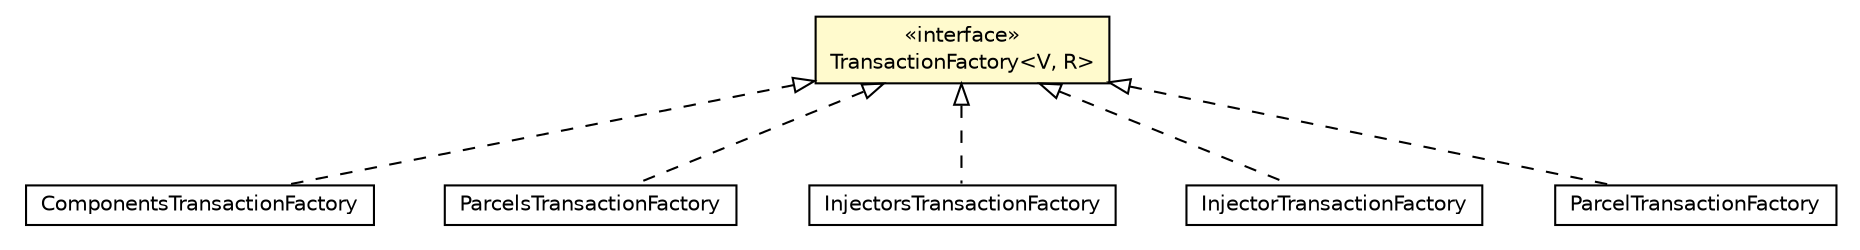 #!/usr/local/bin/dot
#
# Class diagram 
# Generated by UMLGraph version 5.1 (http://www.umlgraph.org/)
#

digraph G {
	edge [fontname="Helvetica",fontsize=10,labelfontname="Helvetica",labelfontsize=10];
	node [fontname="Helvetica",fontsize=10,shape=plaintext];
	nodesep=0.25;
	ranksep=0.5;
	// org.androidtransfuse.processor.ComponentsTransactionFactory
	c95498 [label=<<table title="org.androidtransfuse.processor.ComponentsTransactionFactory" border="0" cellborder="1" cellspacing="0" cellpadding="2" port="p" href="./ComponentsTransactionFactory.html">
		<tr><td><table border="0" cellspacing="0" cellpadding="1">
<tr><td align="center" balign="center"> ComponentsTransactionFactory </td></tr>
		</table></td></tr>
		</table>>, fontname="Helvetica", fontcolor="black", fontsize=10.0];
	// org.androidtransfuse.processor.ParcelsTransactionFactory
	c95507 [label=<<table title="org.androidtransfuse.processor.ParcelsTransactionFactory" border="0" cellborder="1" cellspacing="0" cellpadding="2" port="p" href="./ParcelsTransactionFactory.html">
		<tr><td><table border="0" cellspacing="0" cellpadding="1">
<tr><td align="center" balign="center"> ParcelsTransactionFactory </td></tr>
		</table></td></tr>
		</table>>, fontname="Helvetica", fontcolor="black", fontsize=10.0];
	// org.androidtransfuse.processor.InjectorsTransactionFactory
	c95508 [label=<<table title="org.androidtransfuse.processor.InjectorsTransactionFactory" border="0" cellborder="1" cellspacing="0" cellpadding="2" port="p" href="./InjectorsTransactionFactory.html">
		<tr><td><table border="0" cellspacing="0" cellpadding="1">
<tr><td align="center" balign="center"> InjectorsTransactionFactory </td></tr>
		</table></td></tr>
		</table>>, fontname="Helvetica", fontcolor="black", fontsize=10.0];
	// org.androidtransfuse.processor.InjectorTransactionFactory
	c95520 [label=<<table title="org.androidtransfuse.processor.InjectorTransactionFactory" border="0" cellborder="1" cellspacing="0" cellpadding="2" port="p" href="./InjectorTransactionFactory.html">
		<tr><td><table border="0" cellspacing="0" cellpadding="1">
<tr><td align="center" balign="center"> InjectorTransactionFactory </td></tr>
		</table></td></tr>
		</table>>, fontname="Helvetica", fontcolor="black", fontsize=10.0];
	// org.androidtransfuse.processor.ParcelTransactionFactory
	c95523 [label=<<table title="org.androidtransfuse.processor.ParcelTransactionFactory" border="0" cellborder="1" cellspacing="0" cellpadding="2" port="p" href="./ParcelTransactionFactory.html">
		<tr><td><table border="0" cellspacing="0" cellpadding="1">
<tr><td align="center" balign="center"> ParcelTransactionFactory </td></tr>
		</table></td></tr>
		</table>>, fontname="Helvetica", fontcolor="black", fontsize=10.0];
	// org.androidtransfuse.processor.TransactionFactory<V, R>
	c95524 [label=<<table title="org.androidtransfuse.processor.TransactionFactory" border="0" cellborder="1" cellspacing="0" cellpadding="2" port="p" bgcolor="lemonChiffon" href="./TransactionFactory.html">
		<tr><td><table border="0" cellspacing="0" cellpadding="1">
<tr><td align="center" balign="center"> &#171;interface&#187; </td></tr>
<tr><td align="center" balign="center"> TransactionFactory&lt;V, R&gt; </td></tr>
		</table></td></tr>
		</table>>, fontname="Helvetica", fontcolor="black", fontsize=10.0];
	//org.androidtransfuse.processor.ComponentsTransactionFactory implements org.androidtransfuse.processor.TransactionFactory<V, R>
	c95524:p -> c95498:p [dir=back,arrowtail=empty,style=dashed];
	//org.androidtransfuse.processor.ParcelsTransactionFactory implements org.androidtransfuse.processor.TransactionFactory<V, R>
	c95524:p -> c95507:p [dir=back,arrowtail=empty,style=dashed];
	//org.androidtransfuse.processor.InjectorsTransactionFactory implements org.androidtransfuse.processor.TransactionFactory<V, R>
	c95524:p -> c95508:p [dir=back,arrowtail=empty,style=dashed];
	//org.androidtransfuse.processor.InjectorTransactionFactory implements org.androidtransfuse.processor.TransactionFactory<V, R>
	c95524:p -> c95520:p [dir=back,arrowtail=empty,style=dashed];
	//org.androidtransfuse.processor.ParcelTransactionFactory implements org.androidtransfuse.processor.TransactionFactory<V, R>
	c95524:p -> c95523:p [dir=back,arrowtail=empty,style=dashed];
}

